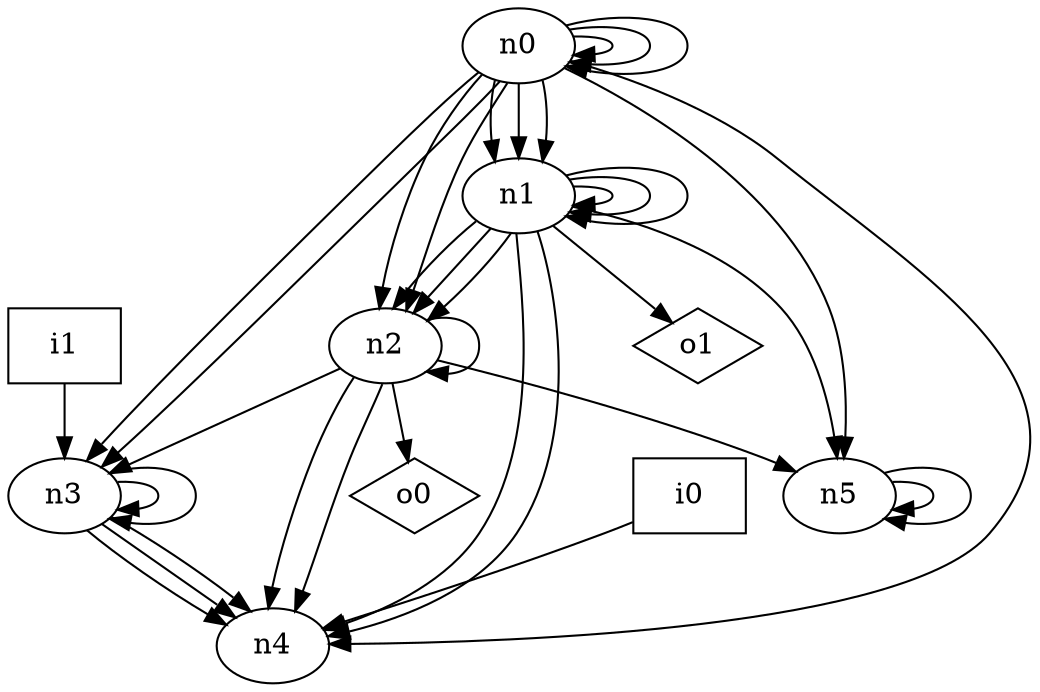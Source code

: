 digraph G {
n0 [label="n0"];
n1 [label="n1"];
n2 [label="n2"];
n3 [label="n3"];
n4 [label="n4"];
n5 [label="n5"];
n6 [label="i0",shape="box"];
n7 [label="i1",shape="box"];
n8 [label="o0",shape="diamond"];
n9 [label="o1",shape="diamond"];
n0 -> n0
n0 -> n0
n0 -> n0
n0 -> n1
n0 -> n1
n0 -> n1
n0 -> n2
n0 -> n2
n0 -> n3
n0 -> n3
n0 -> n4
n0 -> n5
n1 -> n1
n1 -> n1
n1 -> n1
n1 -> n2
n1 -> n2
n1 -> n2
n1 -> n4
n1 -> n4
n1 -> n5
n1 -> n9
n2 -> n2
n2 -> n3
n2 -> n4
n2 -> n4
n2 -> n5
n2 -> n8
n3 -> n3
n3 -> n3
n3 -> n4
n3 -> n4
n3 -> n4
n5 -> n5
n5 -> n5
n6 -> n4
n7 -> n3
}
